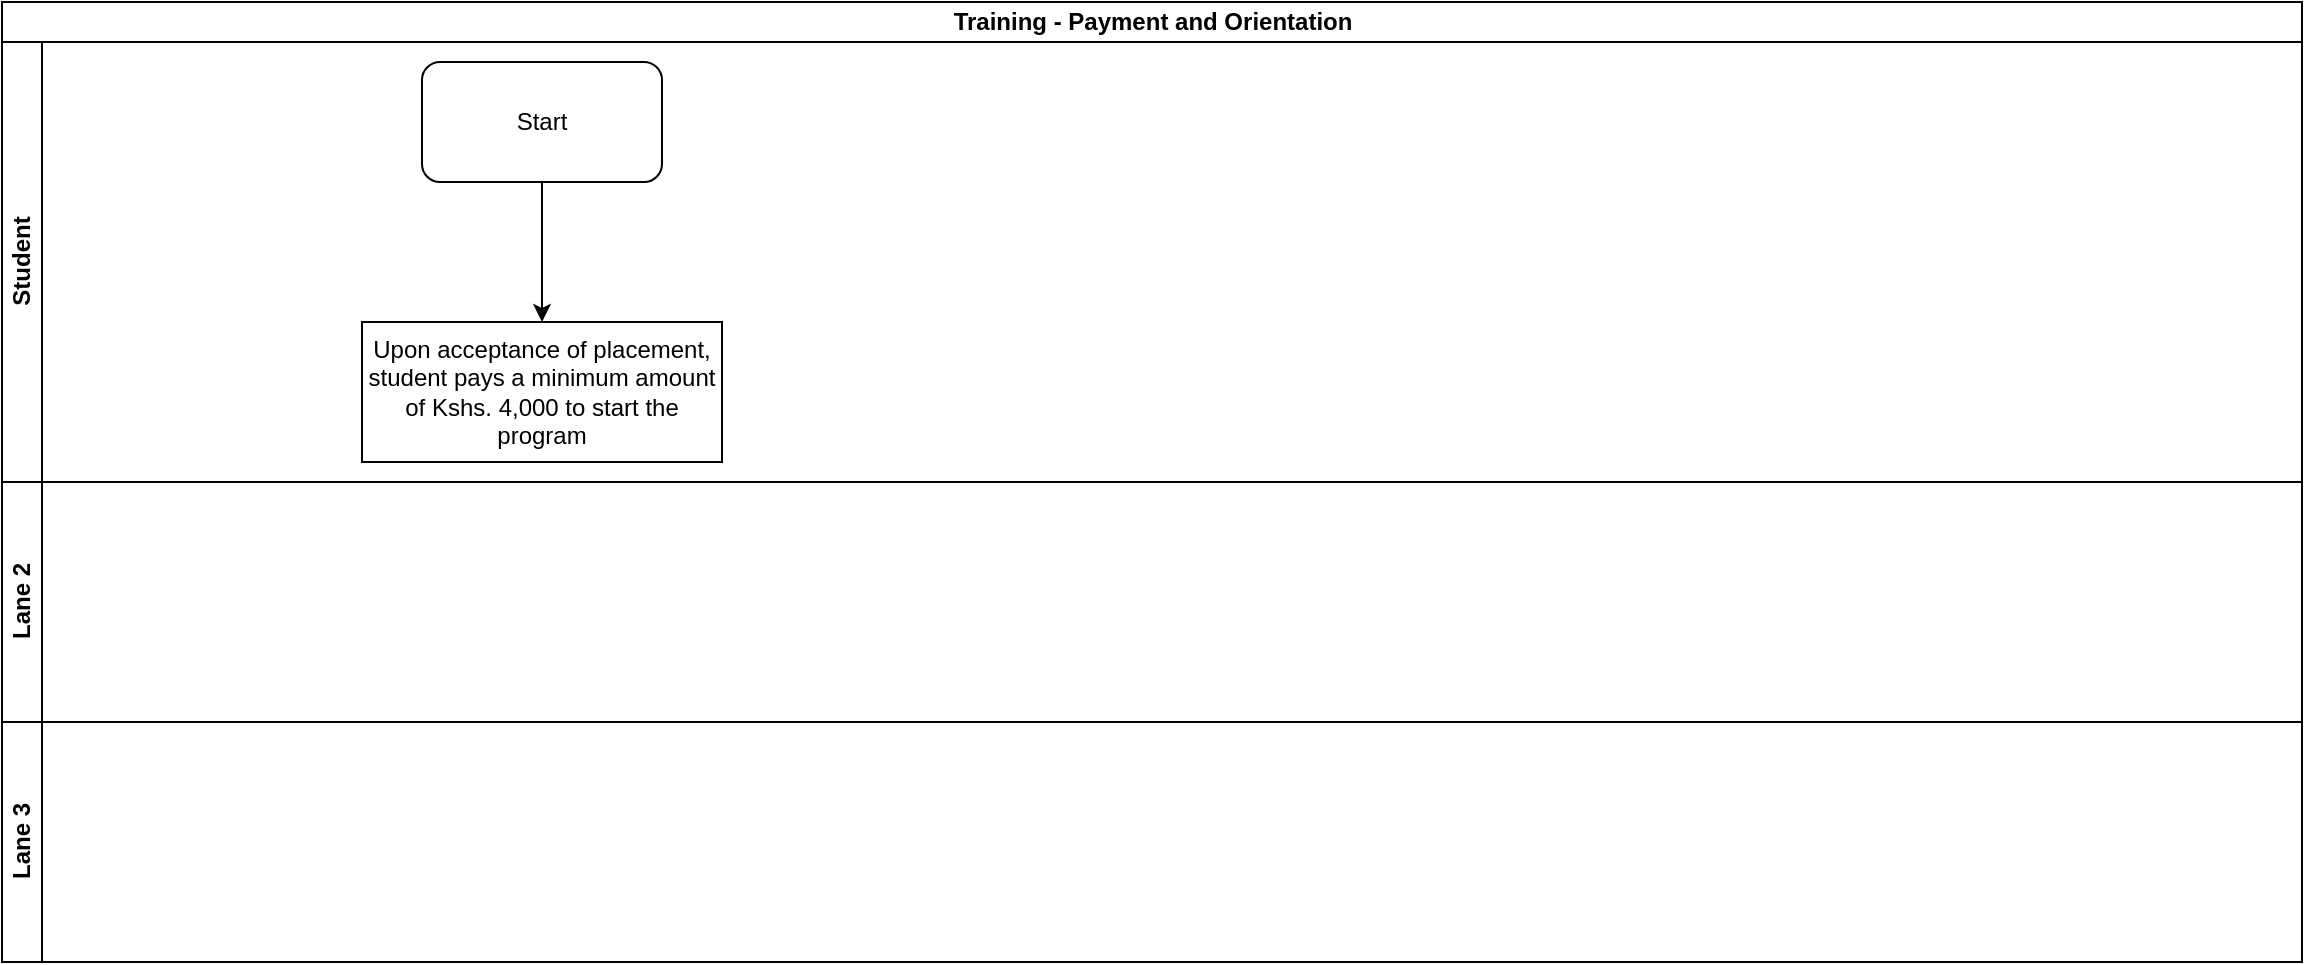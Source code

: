 <mxfile version="13.10.5" type="github">
  <diagram id="Pqlc716QHQSJm35RJsEu" name="Page-1">
    <mxGraphModel dx="1038" dy="547" grid="1" gridSize="10" guides="1" tooltips="1" connect="1" arrows="1" fold="1" page="1" pageScale="1" pageWidth="1169" pageHeight="827" math="0" shadow="0">
      <root>
        <mxCell id="0" />
        <mxCell id="1" parent="0" />
        <mxCell id="e2lktKPJc9hpXsIobjqQ-1" value="Training - Payment and Orientation" style="swimlane;html=1;childLayout=stackLayout;resizeParent=1;resizeParentMax=0;horizontal=1;startSize=20;horizontalStack=0;" vertex="1" parent="1">
          <mxGeometry x="10" y="10" width="1150" height="480" as="geometry" />
        </mxCell>
        <mxCell id="e2lktKPJc9hpXsIobjqQ-2" value="Student" style="swimlane;html=1;startSize=20;horizontal=0;" vertex="1" parent="e2lktKPJc9hpXsIobjqQ-1">
          <mxGeometry y="20" width="1150" height="220" as="geometry" />
        </mxCell>
        <mxCell id="e2lktKPJc9hpXsIobjqQ-5" value="Start" style="rounded=1;whiteSpace=wrap;html=1;" vertex="1" parent="e2lktKPJc9hpXsIobjqQ-2">
          <mxGeometry x="210" y="10" width="120" height="60" as="geometry" />
        </mxCell>
        <mxCell id="e2lktKPJc9hpXsIobjqQ-8" value="Upon acceptance of placement, student pays a minimum amount of Kshs. 4,000 to start the program" style="rounded=0;whiteSpace=wrap;html=1;" vertex="1" parent="e2lktKPJc9hpXsIobjqQ-2">
          <mxGeometry x="180" y="140" width="180" height="70" as="geometry" />
        </mxCell>
        <mxCell id="e2lktKPJc9hpXsIobjqQ-7" value="" style="edgeStyle=orthogonalEdgeStyle;rounded=0;orthogonalLoop=1;jettySize=auto;html=1;entryX=0.5;entryY=0;entryDx=0;entryDy=0;" edge="1" parent="e2lktKPJc9hpXsIobjqQ-2" source="e2lktKPJc9hpXsIobjqQ-5" target="e2lktKPJc9hpXsIobjqQ-8">
          <mxGeometry relative="1" as="geometry">
            <mxPoint x="270" y="150" as="targetPoint" />
          </mxGeometry>
        </mxCell>
        <mxCell id="e2lktKPJc9hpXsIobjqQ-3" value="Lane 2" style="swimlane;html=1;startSize=20;horizontal=0;" vertex="1" parent="e2lktKPJc9hpXsIobjqQ-1">
          <mxGeometry y="240" width="1150" height="120" as="geometry" />
        </mxCell>
        <mxCell id="e2lktKPJc9hpXsIobjqQ-4" value="Lane 3" style="swimlane;html=1;startSize=20;horizontal=0;" vertex="1" parent="e2lktKPJc9hpXsIobjqQ-1">
          <mxGeometry y="360" width="1150" height="120" as="geometry" />
        </mxCell>
      </root>
    </mxGraphModel>
  </diagram>
</mxfile>
